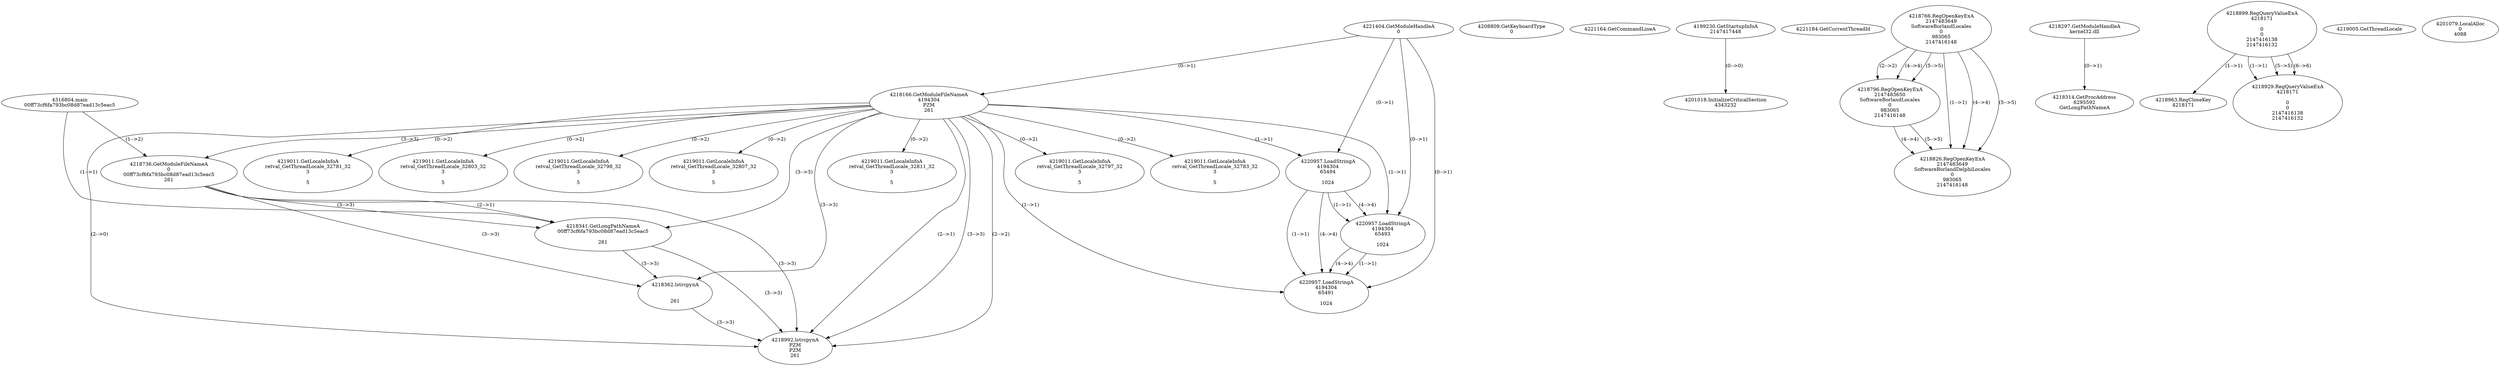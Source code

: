 // Global SCDG with merge call
digraph {
	0 [label="4316804.main
00ff73cf6fa793bc08d87ead13c5eac5"]
	1 [label="4221404.GetModuleHandleA
0"]
	2 [label="4208809.GetKeyboardType
0"]
	3 [label="4221164.GetCommandLineA
"]
	4 [label="4199230.GetStartupInfoA
2147417448"]
	5 [label="4221184.GetCurrentThreadId
"]
	6 [label="4218166.GetModuleFileNameA
4194304
PZM
261"]
	1 -> 6 [label="(0-->1)"]
	7 [label="4218736.GetModuleFileNameA
0
00ff73cf6fa793bc08d87ead13c5eac5
261"]
	0 -> 7 [label="(1-->2)"]
	6 -> 7 [label="(3-->3)"]
	8 [label="4218766.RegOpenKeyExA
2147483649
Software\Borland\Locales
0
983065
2147416148"]
	9 [label="4218796.RegOpenKeyExA
2147483650
Software\Borland\Locales
0
983065
2147416148"]
	8 -> 9 [label="(2-->2)"]
	8 -> 9 [label="(4-->4)"]
	8 -> 9 [label="(5-->5)"]
	10 [label="4218826.RegOpenKeyExA
2147483649
Software\Borland\Delphi\Locales
0
983065
2147416148"]
	8 -> 10 [label="(1-->1)"]
	8 -> 10 [label="(4-->4)"]
	9 -> 10 [label="(4-->4)"]
	8 -> 10 [label="(5-->5)"]
	9 -> 10 [label="(5-->5)"]
	11 [label="4218297.GetModuleHandleA
kernel32.dll"]
	12 [label="4218314.GetProcAddress
6295592
GetLongPathNameA"]
	11 -> 12 [label="(0-->1)"]
	13 [label="4218341.GetLongPathNameA
00ff73cf6fa793bc08d87ead13c5eac5

261"]
	0 -> 13 [label="(1-->1)"]
	7 -> 13 [label="(2-->1)"]
	6 -> 13 [label="(3-->3)"]
	7 -> 13 [label="(3-->3)"]
	14 [label="4218362.lstrcpynA


261"]
	6 -> 14 [label="(3-->3)"]
	7 -> 14 [label="(3-->3)"]
	13 -> 14 [label="(3-->3)"]
	15 [label="4218899.RegQueryValueExA
4218171

0
0
2147416138
2147416132"]
	16 [label="4218963.RegCloseKey
4218171"]
	15 -> 16 [label="(1-->1)"]
	17 [label="4218992.lstrcpynA
PZM
PZM
261"]
	6 -> 17 [label="(2-->1)"]
	6 -> 17 [label="(2-->2)"]
	6 -> 17 [label="(3-->3)"]
	7 -> 17 [label="(3-->3)"]
	13 -> 17 [label="(3-->3)"]
	14 -> 17 [label="(3-->3)"]
	6 -> 17 [label="(2-->0)"]
	18 [label="4219005.GetThreadLocale
"]
	19 [label="4219011.GetLocaleInfoA
retval_GetThreadLocale_32797_32
3

5"]
	6 -> 19 [label="(0-->2)"]
	20 [label="4220957.LoadStringA
4194304
65494

1024"]
	1 -> 20 [label="(0-->1)"]
	6 -> 20 [label="(1-->1)"]
	21 [label="4218929.RegQueryValueExA
4218171

0
0
2147416138
2147416132"]
	15 -> 21 [label="(1-->1)"]
	15 -> 21 [label="(5-->5)"]
	15 -> 21 [label="(6-->6)"]
	22 [label="4219011.GetLocaleInfoA
retval_GetThreadLocale_32783_32
3

5"]
	6 -> 22 [label="(0-->2)"]
	23 [label="4219011.GetLocaleInfoA
retval_GetThreadLocale_32781_32
3

5"]
	6 -> 23 [label="(0-->2)"]
	24 [label="4220957.LoadStringA
4194304
65493

1024"]
	1 -> 24 [label="(0-->1)"]
	6 -> 24 [label="(1-->1)"]
	20 -> 24 [label="(1-->1)"]
	20 -> 24 [label="(4-->4)"]
	25 [label="4201018.InitializeCriticalSection
4343232"]
	4 -> 25 [label="(0-->0)"]
	26 [label="4201079.LocalAlloc
0
4088"]
	27 [label="4219011.GetLocaleInfoA
retval_GetThreadLocale_32803_32
3

5"]
	6 -> 27 [label="(0-->2)"]
	28 [label="4219011.GetLocaleInfoA
retval_GetThreadLocale_32798_32
3

5"]
	6 -> 28 [label="(0-->2)"]
	29 [label="4219011.GetLocaleInfoA
retval_GetThreadLocale_32807_32
3

5"]
	6 -> 29 [label="(0-->2)"]
	30 [label="4220957.LoadStringA
4194304
65491

1024"]
	1 -> 30 [label="(0-->1)"]
	6 -> 30 [label="(1-->1)"]
	20 -> 30 [label="(1-->1)"]
	24 -> 30 [label="(1-->1)"]
	20 -> 30 [label="(4-->4)"]
	24 -> 30 [label="(4-->4)"]
	31 [label="4219011.GetLocaleInfoA
retval_GetThreadLocale_32811_32
3

5"]
	6 -> 31 [label="(0-->2)"]
}
